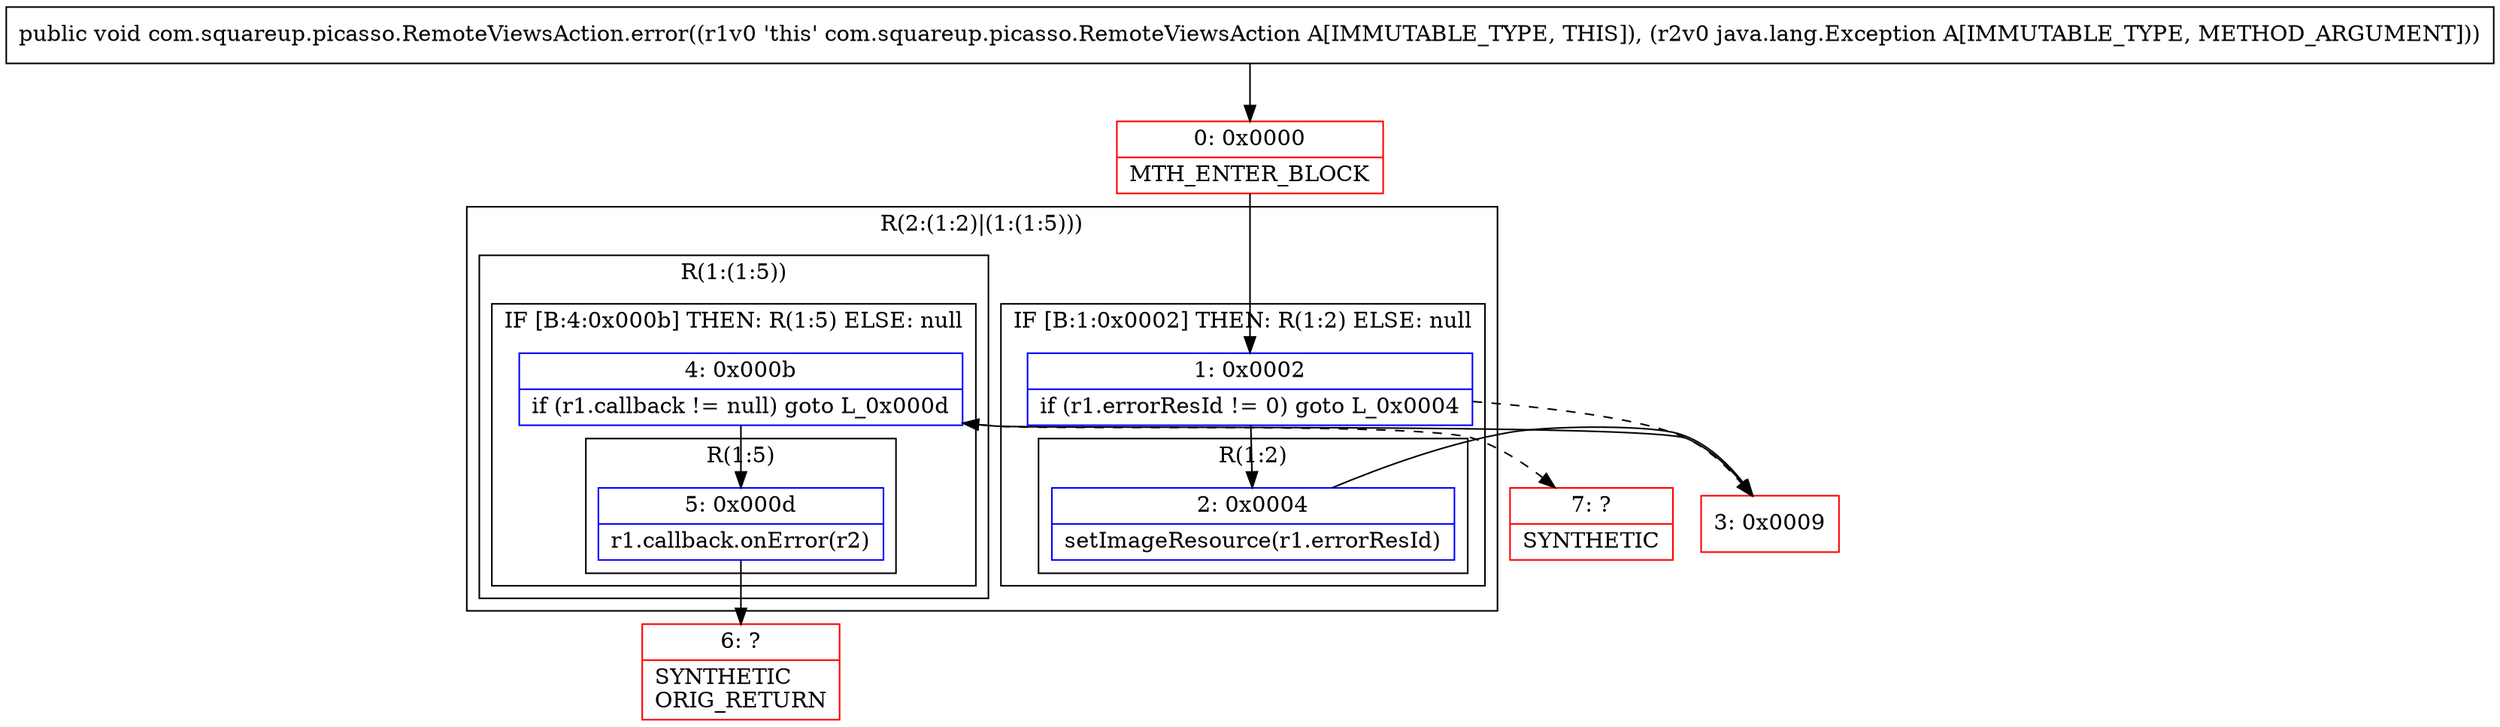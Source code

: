 digraph "CFG forcom.squareup.picasso.RemoteViewsAction.error(Ljava\/lang\/Exception;)V" {
subgraph cluster_Region_286428068 {
label = "R(2:(1:2)|(1:(1:5)))";
node [shape=record,color=blue];
subgraph cluster_IfRegion_1225638510 {
label = "IF [B:1:0x0002] THEN: R(1:2) ELSE: null";
node [shape=record,color=blue];
Node_1 [shape=record,label="{1\:\ 0x0002|if (r1.errorResId != 0) goto L_0x0004\l}"];
subgraph cluster_Region_8605782 {
label = "R(1:2)";
node [shape=record,color=blue];
Node_2 [shape=record,label="{2\:\ 0x0004|setImageResource(r1.errorResId)\l}"];
}
}
subgraph cluster_Region_675603316 {
label = "R(1:(1:5))";
node [shape=record,color=blue];
subgraph cluster_IfRegion_764285555 {
label = "IF [B:4:0x000b] THEN: R(1:5) ELSE: null";
node [shape=record,color=blue];
Node_4 [shape=record,label="{4\:\ 0x000b|if (r1.callback != null) goto L_0x000d\l}"];
subgraph cluster_Region_179813150 {
label = "R(1:5)";
node [shape=record,color=blue];
Node_5 [shape=record,label="{5\:\ 0x000d|r1.callback.onError(r2)\l}"];
}
}
}
}
Node_0 [shape=record,color=red,label="{0\:\ 0x0000|MTH_ENTER_BLOCK\l}"];
Node_3 [shape=record,color=red,label="{3\:\ 0x0009}"];
Node_6 [shape=record,color=red,label="{6\:\ ?|SYNTHETIC\lORIG_RETURN\l}"];
Node_7 [shape=record,color=red,label="{7\:\ ?|SYNTHETIC\l}"];
MethodNode[shape=record,label="{public void com.squareup.picasso.RemoteViewsAction.error((r1v0 'this' com.squareup.picasso.RemoteViewsAction A[IMMUTABLE_TYPE, THIS]), (r2v0 java.lang.Exception A[IMMUTABLE_TYPE, METHOD_ARGUMENT])) }"];
MethodNode -> Node_0;
Node_1 -> Node_2;
Node_1 -> Node_3[style=dashed];
Node_2 -> Node_3;
Node_4 -> Node_5;
Node_4 -> Node_7[style=dashed];
Node_5 -> Node_6;
Node_0 -> Node_1;
Node_3 -> Node_4;
}

